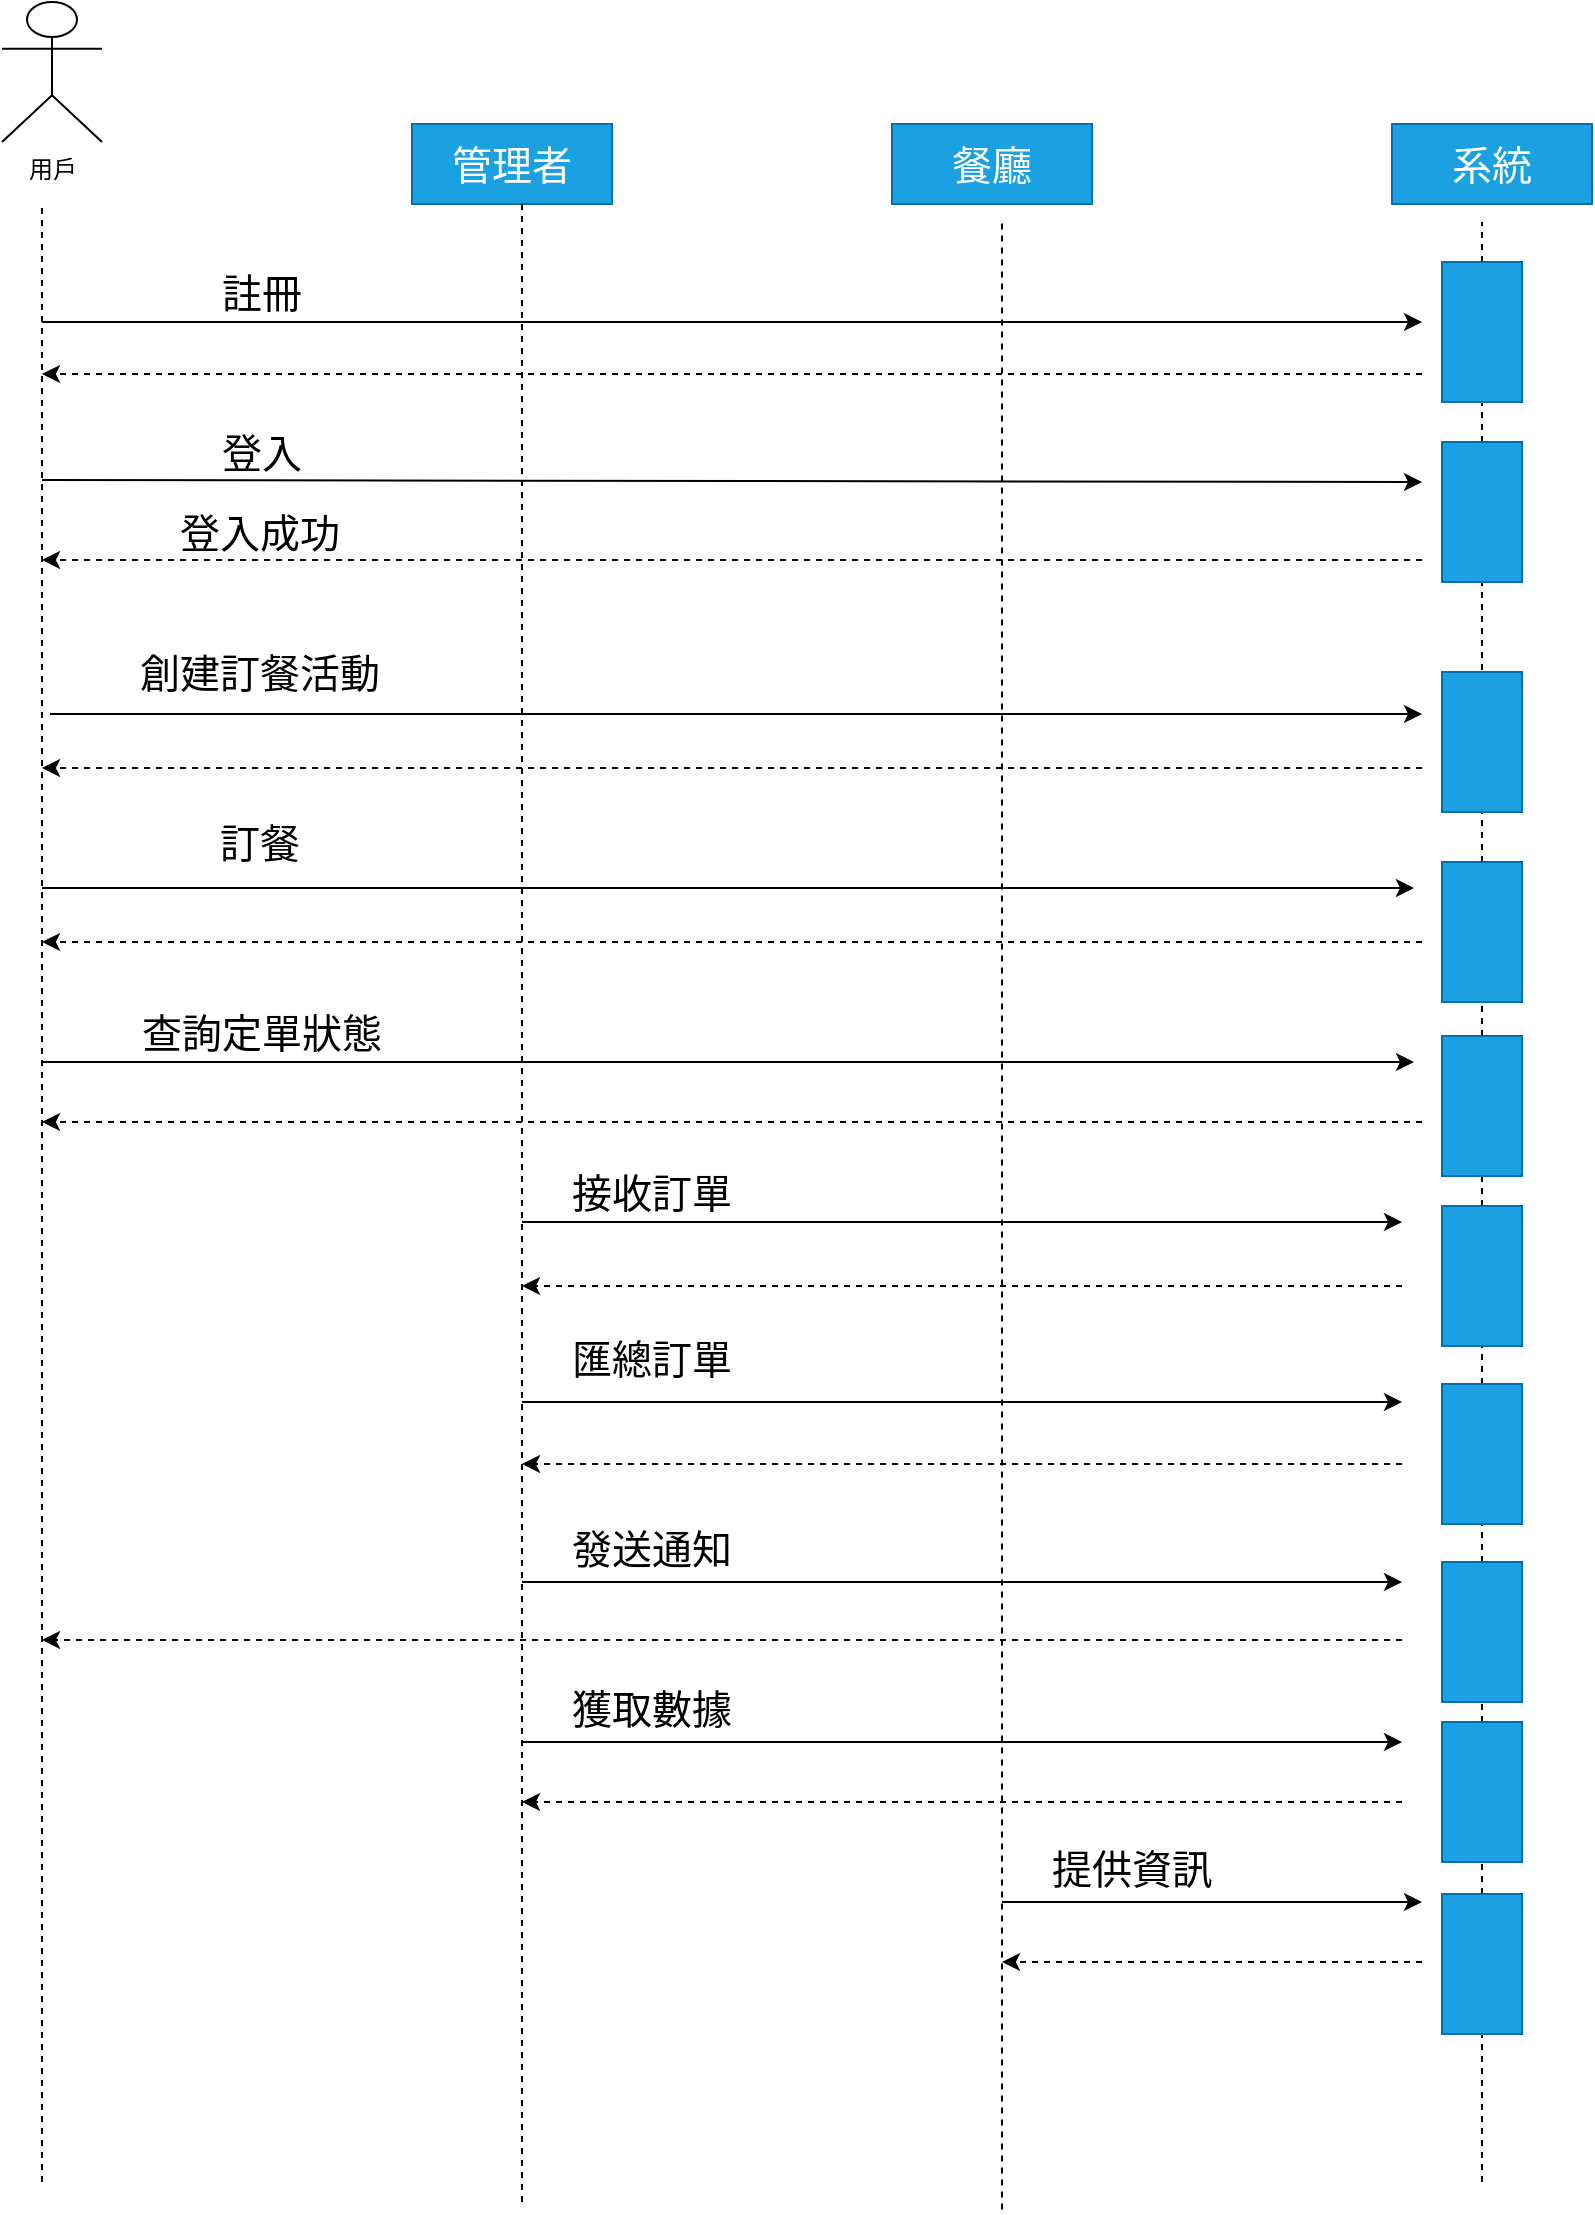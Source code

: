 <mxfile>
    <diagram id="1StRCvKrirlDFzW83iXV" name="系統循序圖＿中文">
        <mxGraphModel dx="1343" dy="3499" grid="1" gridSize="10" guides="1" tooltips="1" connect="1" arrows="1" fold="1" page="1" pageScale="1" pageWidth="1654" pageHeight="2336" math="0" shadow="0">
            <root>
                <mxCell id="0"/>
                <mxCell id="1" parent="0"/>
                <mxCell id="3" value="用戶" style="shape=umlActor;verticalLabelPosition=bottom;verticalAlign=top;html=1;outlineConnect=0;" vertex="1" parent="1">
                    <mxGeometry x="580" y="-1720" width="50" height="70" as="geometry"/>
                </mxCell>
                <mxCell id="8" value="&lt;font style=&quot;font-size: 20px;&quot;&gt;管理者&lt;/font&gt;" style="rounded=0;whiteSpace=wrap;html=1;fillColor=#1ba1e2;fontColor=#ffffff;strokeColor=#006EAF;" vertex="1" parent="1">
                    <mxGeometry x="785" y="-1659" width="100" height="40" as="geometry"/>
                </mxCell>
                <mxCell id="9" value="&lt;span style=&quot;font-size: 20px;&quot;&gt;餐廳&lt;/span&gt;" style="rounded=0;whiteSpace=wrap;html=1;fillColor=#1ba1e2;fontColor=#ffffff;strokeColor=#006EAF;" vertex="1" parent="1">
                    <mxGeometry x="1025" y="-1659" width="100" height="40" as="geometry"/>
                </mxCell>
                <mxCell id="10" value="&lt;font style=&quot;font-size: 20px;&quot;&gt;系統&lt;/font&gt;" style="rounded=0;whiteSpace=wrap;html=1;fillColor=#1ba1e2;fontColor=#ffffff;strokeColor=#006EAF;" vertex="1" parent="1">
                    <mxGeometry x="1275" y="-1659" width="100" height="40" as="geometry"/>
                </mxCell>
                <mxCell id="12" value="" style="endArrow=none;dashed=1;html=1;fontSize=20;" edge="1" parent="1">
                    <mxGeometry width="50" height="50" relative="1" as="geometry">
                        <mxPoint x="600" y="-630" as="sourcePoint"/>
                        <mxPoint x="600" y="-1620" as="targetPoint"/>
                    </mxGeometry>
                </mxCell>
                <mxCell id="13" value="" style="endArrow=none;dashed=1;html=1;fontSize=20;" edge="1" parent="1">
                    <mxGeometry width="50" height="50" relative="1" as="geometry">
                        <mxPoint x="840" y="-620" as="sourcePoint"/>
                        <mxPoint x="840" y="-1620" as="targetPoint"/>
                    </mxGeometry>
                </mxCell>
                <mxCell id="14" value="" style="endArrow=none;dashed=1;html=1;fontSize=20;" edge="1" parent="1">
                    <mxGeometry width="50" height="50" relative="1" as="geometry">
                        <mxPoint x="1080" y="-616.296" as="sourcePoint"/>
                        <mxPoint x="1080.0" y="-1610" as="targetPoint"/>
                    </mxGeometry>
                </mxCell>
                <mxCell id="15" value="" style="endArrow=none;dashed=1;html=1;fontSize=20;startArrow=none;" edge="1" parent="1" source="62">
                    <mxGeometry width="50" height="50" relative="1" as="geometry">
                        <mxPoint x="1320" y="-710" as="sourcePoint"/>
                        <mxPoint x="1320" y="-1610" as="targetPoint"/>
                    </mxGeometry>
                </mxCell>
                <mxCell id="16" value="" style="endArrow=classic;html=1;fontSize=20;" edge="1" parent="1">
                    <mxGeometry width="50" height="50" relative="1" as="geometry">
                        <mxPoint x="600" y="-1560" as="sourcePoint"/>
                        <mxPoint x="1290" y="-1560" as="targetPoint"/>
                    </mxGeometry>
                </mxCell>
                <mxCell id="17" value="註冊" style="text;html=1;strokeColor=none;fillColor=none;align=center;verticalAlign=middle;whiteSpace=wrap;rounded=0;fontSize=20;" vertex="1" parent="1">
                    <mxGeometry x="680" y="-1590" width="60" height="30" as="geometry"/>
                </mxCell>
                <mxCell id="19" value="" style="endArrow=classic;html=1;fontSize=20;dashed=1;" edge="1" parent="1">
                    <mxGeometry width="50" height="50" relative="1" as="geometry">
                        <mxPoint x="1290" y="-1534" as="sourcePoint"/>
                        <mxPoint x="600" y="-1534" as="targetPoint"/>
                    </mxGeometry>
                </mxCell>
                <mxCell id="20" value="" style="endArrow=classic;html=1;fontSize=20;" edge="1" parent="1">
                    <mxGeometry width="50" height="50" relative="1" as="geometry">
                        <mxPoint x="600" y="-1481" as="sourcePoint"/>
                        <mxPoint x="1290" y="-1480" as="targetPoint"/>
                    </mxGeometry>
                </mxCell>
                <mxCell id="21" value="登入" style="text;html=1;strokeColor=none;fillColor=none;align=center;verticalAlign=middle;whiteSpace=wrap;rounded=0;fontSize=20;" vertex="1" parent="1">
                    <mxGeometry x="680" y="-1510" width="60" height="30" as="geometry"/>
                </mxCell>
                <mxCell id="22" value="" style="endArrow=classic;html=1;fontSize=20;dashed=1;" edge="1" parent="1">
                    <mxGeometry width="50" height="50" relative="1" as="geometry">
                        <mxPoint x="1290" y="-1441" as="sourcePoint"/>
                        <mxPoint x="600" y="-1441" as="targetPoint"/>
                    </mxGeometry>
                </mxCell>
                <mxCell id="23" value="登入成功" style="text;html=1;strokeColor=none;fillColor=none;align=center;verticalAlign=middle;whiteSpace=wrap;rounded=0;fontSize=20;" vertex="1" parent="1">
                    <mxGeometry x="659" y="-1470" width="100" height="30" as="geometry"/>
                </mxCell>
                <mxCell id="25" value="" style="endArrow=classic;html=1;fontSize=20;" edge="1" parent="1">
                    <mxGeometry width="50" height="50" relative="1" as="geometry">
                        <mxPoint x="604" y="-1364" as="sourcePoint"/>
                        <mxPoint x="1290" y="-1364" as="targetPoint"/>
                    </mxGeometry>
                </mxCell>
                <mxCell id="26" value="創建訂餐活動" style="text;html=1;strokeColor=none;fillColor=none;align=center;verticalAlign=middle;whiteSpace=wrap;rounded=0;fontSize=20;" vertex="1" parent="1">
                    <mxGeometry x="644" y="-1400" width="130" height="30" as="geometry"/>
                </mxCell>
                <mxCell id="28" value="" style="endArrow=classic;html=1;fontSize=20;dashed=1;" edge="1" parent="1">
                    <mxGeometry width="50" height="50" relative="1" as="geometry">
                        <mxPoint x="1290" y="-1337" as="sourcePoint"/>
                        <mxPoint x="600" y="-1337" as="targetPoint"/>
                    </mxGeometry>
                </mxCell>
                <mxCell id="39" value="" style="endArrow=classic;html=1;fontSize=20;" edge="1" parent="1">
                    <mxGeometry width="50" height="50" relative="1" as="geometry">
                        <mxPoint x="600" y="-1277" as="sourcePoint"/>
                        <mxPoint x="1286" y="-1277" as="targetPoint"/>
                    </mxGeometry>
                </mxCell>
                <mxCell id="40" value="訂餐" style="text;html=1;strokeColor=none;fillColor=none;align=center;verticalAlign=middle;whiteSpace=wrap;rounded=0;fontSize=20;" vertex="1" parent="1">
                    <mxGeometry x="644" y="-1315" width="130" height="30" as="geometry"/>
                </mxCell>
                <mxCell id="42" value="" style="endArrow=classic;html=1;fontSize=20;dashed=1;" edge="1" parent="1">
                    <mxGeometry width="50" height="50" relative="1" as="geometry">
                        <mxPoint x="1290" y="-1250" as="sourcePoint"/>
                        <mxPoint x="600" y="-1250" as="targetPoint"/>
                    </mxGeometry>
                </mxCell>
                <mxCell id="43" value="" style="endArrow=classic;html=1;fontSize=20;" edge="1" parent="1">
                    <mxGeometry width="50" height="50" relative="1" as="geometry">
                        <mxPoint x="600" y="-1190" as="sourcePoint"/>
                        <mxPoint x="1286" y="-1190" as="targetPoint"/>
                    </mxGeometry>
                </mxCell>
                <mxCell id="44" value="" style="endArrow=classic;html=1;fontSize=20;dashed=1;" edge="1" parent="1">
                    <mxGeometry width="50" height="50" relative="1" as="geometry">
                        <mxPoint x="1290" y="-1160" as="sourcePoint"/>
                        <mxPoint x="600" y="-1160" as="targetPoint"/>
                    </mxGeometry>
                </mxCell>
                <mxCell id="45" value="查詢定單狀態" style="text;html=1;strokeColor=none;fillColor=none;align=center;verticalAlign=middle;whiteSpace=wrap;rounded=0;fontSize=20;" vertex="1" parent="1">
                    <mxGeometry x="645" y="-1220" width="130" height="30" as="geometry"/>
                </mxCell>
                <mxCell id="46" value="" style="endArrow=classic;html=1;fontSize=20;" edge="1" parent="1">
                    <mxGeometry width="50" height="50" relative="1" as="geometry">
                        <mxPoint x="840" y="-1110" as="sourcePoint"/>
                        <mxPoint x="1280" y="-1110" as="targetPoint"/>
                    </mxGeometry>
                </mxCell>
                <mxCell id="47" value="" style="endArrow=classic;html=1;fontSize=20;dashed=1;" edge="1" parent="1">
                    <mxGeometry width="50" height="50" relative="1" as="geometry">
                        <mxPoint x="1280" y="-1078" as="sourcePoint"/>
                        <mxPoint x="840" y="-1078" as="targetPoint"/>
                    </mxGeometry>
                </mxCell>
                <mxCell id="48" value="接收訂單" style="text;html=1;strokeColor=none;fillColor=none;align=center;verticalAlign=middle;whiteSpace=wrap;rounded=0;fontSize=20;" vertex="1" parent="1">
                    <mxGeometry x="840" y="-1140" width="130" height="30" as="geometry"/>
                </mxCell>
                <mxCell id="49" value="" style="endArrow=classic;html=1;fontSize=20;" edge="1" parent="1">
                    <mxGeometry width="50" height="50" relative="1" as="geometry">
                        <mxPoint x="840" y="-1020" as="sourcePoint"/>
                        <mxPoint x="1280" y="-1020" as="targetPoint"/>
                    </mxGeometry>
                </mxCell>
                <mxCell id="50" value="" style="endArrow=classic;html=1;fontSize=20;dashed=1;" edge="1" parent="1">
                    <mxGeometry width="50" height="50" relative="1" as="geometry">
                        <mxPoint x="1280" y="-989" as="sourcePoint"/>
                        <mxPoint x="840" y="-989" as="targetPoint"/>
                    </mxGeometry>
                </mxCell>
                <mxCell id="51" value="匯總訂單" style="text;html=1;strokeColor=none;fillColor=none;align=center;verticalAlign=middle;whiteSpace=wrap;rounded=0;fontSize=20;" vertex="1" parent="1">
                    <mxGeometry x="840" y="-1055" width="130" height="26" as="geometry"/>
                </mxCell>
                <mxCell id="52" value="" style="endArrow=classic;html=1;fontSize=20;" edge="1" parent="1">
                    <mxGeometry width="50" height="50" relative="1" as="geometry">
                        <mxPoint x="840" y="-930" as="sourcePoint"/>
                        <mxPoint x="1280" y="-930" as="targetPoint"/>
                    </mxGeometry>
                </mxCell>
                <mxCell id="53" value="" style="endArrow=classic;html=1;fontSize=20;dashed=1;" edge="1" parent="1">
                    <mxGeometry width="50" height="50" relative="1" as="geometry">
                        <mxPoint x="1280" y="-901" as="sourcePoint"/>
                        <mxPoint x="600" y="-901" as="targetPoint"/>
                    </mxGeometry>
                </mxCell>
                <mxCell id="55" value="發送通知" style="text;html=1;strokeColor=none;fillColor=none;align=center;verticalAlign=middle;whiteSpace=wrap;rounded=0;fontSize=20;" vertex="1" parent="1">
                    <mxGeometry x="840" y="-960" width="130" height="26" as="geometry"/>
                </mxCell>
                <mxCell id="56" value="" style="endArrow=classic;html=1;fontSize=20;" edge="1" parent="1">
                    <mxGeometry width="50" height="50" relative="1" as="geometry">
                        <mxPoint x="840" y="-850.0" as="sourcePoint"/>
                        <mxPoint x="1280" y="-850.0" as="targetPoint"/>
                    </mxGeometry>
                </mxCell>
                <mxCell id="57" value="獲取數據" style="text;html=1;strokeColor=none;fillColor=none;align=center;verticalAlign=middle;whiteSpace=wrap;rounded=0;fontSize=20;" vertex="1" parent="1">
                    <mxGeometry x="840" y="-880" width="130" height="26" as="geometry"/>
                </mxCell>
                <mxCell id="58" value="" style="endArrow=classic;html=1;fontSize=20;dashed=1;" edge="1" parent="1">
                    <mxGeometry width="50" height="50" relative="1" as="geometry">
                        <mxPoint x="1280" y="-820" as="sourcePoint"/>
                        <mxPoint x="840" y="-820" as="targetPoint"/>
                    </mxGeometry>
                </mxCell>
                <mxCell id="59" value="" style="endArrow=classic;html=1;fontSize=20;" edge="1" parent="1">
                    <mxGeometry width="50" height="50" relative="1" as="geometry">
                        <mxPoint x="1080" y="-770" as="sourcePoint"/>
                        <mxPoint x="1290" y="-770" as="targetPoint"/>
                    </mxGeometry>
                </mxCell>
                <mxCell id="60" value="提供資訊" style="text;html=1;strokeColor=none;fillColor=none;align=center;verticalAlign=middle;whiteSpace=wrap;rounded=0;fontSize=20;" vertex="1" parent="1">
                    <mxGeometry x="1080" y="-800" width="130" height="26" as="geometry"/>
                </mxCell>
                <mxCell id="61" value="" style="endArrow=classic;html=1;fontSize=20;dashed=1;" edge="1" parent="1">
                    <mxGeometry width="50" height="50" relative="1" as="geometry">
                        <mxPoint x="1290" y="-740" as="sourcePoint"/>
                        <mxPoint x="1080" y="-740" as="targetPoint"/>
                    </mxGeometry>
                </mxCell>
                <mxCell id="63" value="" style="endArrow=none;dashed=1;html=1;fontSize=20;startArrow=none;" edge="1" parent="1" source="64" target="62">
                    <mxGeometry width="50" height="50" relative="1" as="geometry">
                        <mxPoint x="1320" y="-710" as="sourcePoint"/>
                        <mxPoint x="1320" y="-1610" as="targetPoint"/>
                    </mxGeometry>
                </mxCell>
                <mxCell id="62" value="" style="rounded=0;whiteSpace=wrap;html=1;fontSize=20;fillColor=#1ba1e2;fontColor=#ffffff;strokeColor=#006EAF;" vertex="1" parent="1">
                    <mxGeometry x="1300" y="-1590" width="40" height="70" as="geometry"/>
                </mxCell>
                <mxCell id="65" value="" style="endArrow=none;dashed=1;html=1;fontSize=20;startArrow=none;" edge="1" parent="1" source="68" target="64">
                    <mxGeometry width="50" height="50" relative="1" as="geometry">
                        <mxPoint x="1320" y="-710" as="sourcePoint"/>
                        <mxPoint x="1320" y="-1520" as="targetPoint"/>
                    </mxGeometry>
                </mxCell>
                <mxCell id="64" value="" style="rounded=0;whiteSpace=wrap;html=1;fontSize=20;fillColor=#1ba1e2;fontColor=#ffffff;strokeColor=#006EAF;" vertex="1" parent="1">
                    <mxGeometry x="1300" y="-1500" width="40" height="70" as="geometry"/>
                </mxCell>
                <mxCell id="66" value="" style="rounded=0;whiteSpace=wrap;html=1;fontSize=20;fillColor=#1ba1e2;fontColor=#ffffff;strokeColor=#006EAF;" vertex="1" parent="1">
                    <mxGeometry x="1300" y="-1385" width="40" height="70" as="geometry"/>
                </mxCell>
                <mxCell id="69" value="" style="endArrow=none;dashed=1;html=1;fontSize=20;startArrow=none;" edge="1" parent="1" source="70" target="68">
                    <mxGeometry width="50" height="50" relative="1" as="geometry">
                        <mxPoint x="1320" y="-710" as="sourcePoint"/>
                        <mxPoint x="1320" y="-1430" as="targetPoint"/>
                    </mxGeometry>
                </mxCell>
                <mxCell id="68" value="" style="rounded=0;whiteSpace=wrap;html=1;fontSize=20;fillColor=#1ba1e2;fontColor=#ffffff;strokeColor=#006EAF;" vertex="1" parent="1">
                    <mxGeometry x="1300" y="-1290" width="40" height="70" as="geometry"/>
                </mxCell>
                <mxCell id="71" value="" style="endArrow=none;dashed=1;html=1;fontSize=20;startArrow=none;" edge="1" parent="1" source="72" target="70">
                    <mxGeometry width="50" height="50" relative="1" as="geometry">
                        <mxPoint x="1320" y="-710" as="sourcePoint"/>
                        <mxPoint x="1320" y="-1220" as="targetPoint"/>
                    </mxGeometry>
                </mxCell>
                <mxCell id="70" value="" style="rounded=0;whiteSpace=wrap;html=1;fontSize=20;fillColor=#1ba1e2;fontColor=#ffffff;strokeColor=#006EAF;" vertex="1" parent="1">
                    <mxGeometry x="1300" y="-1203" width="40" height="70" as="geometry"/>
                </mxCell>
                <mxCell id="73" value="" style="endArrow=none;dashed=1;html=1;fontSize=20;startArrow=none;" edge="1" parent="1" source="74" target="72">
                    <mxGeometry width="50" height="50" relative="1" as="geometry">
                        <mxPoint x="1320" y="-710" as="sourcePoint"/>
                        <mxPoint x="1320" y="-1133" as="targetPoint"/>
                    </mxGeometry>
                </mxCell>
                <mxCell id="72" value="" style="rounded=0;whiteSpace=wrap;html=1;fontSize=20;fillColor=#1ba1e2;fontColor=#ffffff;strokeColor=#006EAF;" vertex="1" parent="1">
                    <mxGeometry x="1300" y="-1118" width="40" height="70" as="geometry"/>
                </mxCell>
                <mxCell id="75" value="" style="endArrow=none;dashed=1;html=1;fontSize=20;startArrow=none;" edge="1" parent="1" source="76" target="74">
                    <mxGeometry width="50" height="50" relative="1" as="geometry">
                        <mxPoint x="1320" y="-710" as="sourcePoint"/>
                        <mxPoint x="1320" y="-1048" as="targetPoint"/>
                    </mxGeometry>
                </mxCell>
                <mxCell id="74" value="" style="rounded=0;whiteSpace=wrap;html=1;fontSize=20;fillColor=#1ba1e2;fontColor=#ffffff;strokeColor=#006EAF;" vertex="1" parent="1">
                    <mxGeometry x="1300" y="-1029" width="40" height="70" as="geometry"/>
                </mxCell>
                <mxCell id="77" value="" style="endArrow=none;dashed=1;html=1;fontSize=20;startArrow=none;" edge="1" parent="1" source="78" target="76">
                    <mxGeometry width="50" height="50" relative="1" as="geometry">
                        <mxPoint x="1320" y="-710" as="sourcePoint"/>
                        <mxPoint x="1320" y="-959" as="targetPoint"/>
                    </mxGeometry>
                </mxCell>
                <mxCell id="76" value="" style="rounded=0;whiteSpace=wrap;html=1;fontSize=20;fillColor=#1ba1e2;fontColor=#ffffff;strokeColor=#006EAF;" vertex="1" parent="1">
                    <mxGeometry x="1300" y="-940" width="40" height="70" as="geometry"/>
                </mxCell>
                <mxCell id="79" value="" style="endArrow=none;dashed=1;html=1;fontSize=20;startArrow=none;" edge="1" parent="1" source="80" target="78">
                    <mxGeometry width="50" height="50" relative="1" as="geometry">
                        <mxPoint x="1320" y="-630" as="sourcePoint"/>
                        <mxPoint x="1320" y="-870" as="targetPoint"/>
                    </mxGeometry>
                </mxCell>
                <mxCell id="78" value="" style="rounded=0;whiteSpace=wrap;html=1;fontSize=20;fillColor=#1ba1e2;fontColor=#ffffff;strokeColor=#006EAF;" vertex="1" parent="1">
                    <mxGeometry x="1300" y="-860" width="40" height="70" as="geometry"/>
                </mxCell>
                <mxCell id="82" value="" style="endArrow=none;dashed=1;html=1;fontSize=20;" edge="1" parent="1" target="80">
                    <mxGeometry width="50" height="50" relative="1" as="geometry">
                        <mxPoint x="1320" y="-630" as="sourcePoint"/>
                        <mxPoint x="1320" y="-790" as="targetPoint"/>
                    </mxGeometry>
                </mxCell>
                <mxCell id="80" value="" style="rounded=0;whiteSpace=wrap;html=1;fontSize=20;fillColor=#1ba1e2;fontColor=#ffffff;strokeColor=#006EAF;" vertex="1" parent="1">
                    <mxGeometry x="1300" y="-774" width="40" height="70" as="geometry"/>
                </mxCell>
            </root>
        </mxGraphModel>
    </diagram>
    <diagram name="系統循序圖＿英文" id="DMkCjMeB-MNSb0Wzo5yG">
        <mxGraphModel dx="806" dy="3034" grid="1" gridSize="10" guides="1" tooltips="1" connect="1" arrows="1" fold="1" page="1" pageScale="1" pageWidth="1654" pageHeight="2336" math="0" shadow="0">
            <root>
                <mxCell id="xo5GPQUhfcNft8Fpsyv_-0"/>
                <mxCell id="xo5GPQUhfcNft8Fpsyv_-1" parent="xo5GPQUhfcNft8Fpsyv_-0"/>
                <mxCell id="xo5GPQUhfcNft8Fpsyv_-2" value="&lt;span style=&quot;caret-color: rgb(0, 0, 0); font-family: -webkit-standard; text-align: start;&quot;&gt;&lt;font color=&quot;#ffffff&quot; style=&quot;font-size: 20px;&quot;&gt;user&lt;/font&gt;&lt;/span&gt;" style="shape=umlActor;verticalLabelPosition=bottom;verticalAlign=top;html=1;outlineConnect=0;" vertex="1" parent="xo5GPQUhfcNft8Fpsyv_-1">
                    <mxGeometry x="580" y="-1720" width="50" height="70" as="geometry"/>
                </mxCell>
                <mxCell id="xo5GPQUhfcNft8Fpsyv_-3" value="&lt;span style=&quot;caret-color: rgb(0, 0, 0); font-family: -webkit-standard; font-size: medium; text-align: start;&quot;&gt;administrator&lt;/span&gt;" style="rounded=0;whiteSpace=wrap;html=1;fillColor=#1ba1e2;fontColor=#ffffff;strokeColor=#006EAF;" vertex="1" parent="xo5GPQUhfcNft8Fpsyv_-1">
                    <mxGeometry x="785" y="-1659" width="100" height="40" as="geometry"/>
                </mxCell>
                <mxCell id="xo5GPQUhfcNft8Fpsyv_-4" value="&lt;span style=&quot;caret-color: rgb(0, 0, 0); font-family: -webkit-standard; font-size: medium; text-align: start;&quot;&gt;restaurant&lt;/span&gt;" style="rounded=0;whiteSpace=wrap;html=1;fillColor=#1ba1e2;fontColor=#ffffff;strokeColor=#006EAF;" vertex="1" parent="xo5GPQUhfcNft8Fpsyv_-1">
                    <mxGeometry x="1025" y="-1659" width="100" height="40" as="geometry"/>
                </mxCell>
                <mxCell id="xo5GPQUhfcNft8Fpsyv_-5" value="&lt;span style=&quot;caret-color: rgb(0, 0, 0); font-family: -webkit-standard; font-size: medium; text-align: start;&quot;&gt;system&lt;/span&gt;" style="rounded=0;whiteSpace=wrap;html=1;fillColor=#1ba1e2;fontColor=#ffffff;strokeColor=#006EAF;" vertex="1" parent="xo5GPQUhfcNft8Fpsyv_-1">
                    <mxGeometry x="1275" y="-1659" width="100" height="40" as="geometry"/>
                </mxCell>
                <mxCell id="xo5GPQUhfcNft8Fpsyv_-6" value="" style="endArrow=none;dashed=1;html=1;fontSize=20;" edge="1" parent="xo5GPQUhfcNft8Fpsyv_-1">
                    <mxGeometry width="50" height="50" relative="1" as="geometry">
                        <mxPoint x="600" y="-630" as="sourcePoint"/>
                        <mxPoint x="600" y="-1620" as="targetPoint"/>
                    </mxGeometry>
                </mxCell>
                <mxCell id="xo5GPQUhfcNft8Fpsyv_-7" value="" style="endArrow=none;dashed=1;html=1;fontSize=20;" edge="1" parent="xo5GPQUhfcNft8Fpsyv_-1">
                    <mxGeometry width="50" height="50" relative="1" as="geometry">
                        <mxPoint x="840" y="-620" as="sourcePoint"/>
                        <mxPoint x="840" y="-1620" as="targetPoint"/>
                    </mxGeometry>
                </mxCell>
                <mxCell id="xo5GPQUhfcNft8Fpsyv_-8" value="" style="endArrow=none;dashed=1;html=1;fontSize=20;" edge="1" parent="xo5GPQUhfcNft8Fpsyv_-1">
                    <mxGeometry width="50" height="50" relative="1" as="geometry">
                        <mxPoint x="1080" y="-616.296" as="sourcePoint"/>
                        <mxPoint x="1080.0" y="-1610" as="targetPoint"/>
                    </mxGeometry>
                </mxCell>
                <mxCell id="xo5GPQUhfcNft8Fpsyv_-9" value="" style="endArrow=none;dashed=1;html=1;fontSize=20;startArrow=none;" edge="1" parent="xo5GPQUhfcNft8Fpsyv_-1" source="xo5GPQUhfcNft8Fpsyv_-42">
                    <mxGeometry width="50" height="50" relative="1" as="geometry">
                        <mxPoint x="1320" y="-710" as="sourcePoint"/>
                        <mxPoint x="1320" y="-1610" as="targetPoint"/>
                    </mxGeometry>
                </mxCell>
                <mxCell id="xo5GPQUhfcNft8Fpsyv_-10" value="" style="endArrow=classic;html=1;fontSize=20;" edge="1" parent="xo5GPQUhfcNft8Fpsyv_-1">
                    <mxGeometry width="50" height="50" relative="1" as="geometry">
                        <mxPoint x="600" y="-1560" as="sourcePoint"/>
                        <mxPoint x="1290" y="-1560" as="targetPoint"/>
                    </mxGeometry>
                </mxCell>
                <mxCell id="xo5GPQUhfcNft8Fpsyv_-11" value="&lt;span style=&quot;caret-color: rgb(0, 0, 0); font-family: -webkit-standard; text-align: start;&quot;&gt;&lt;font style=&quot;font-size: 20px;&quot; color=&quot;#ffffff&quot;&gt;register&lt;/font&gt;&lt;/span&gt;" style="text;html=1;strokeColor=none;fillColor=none;align=center;verticalAlign=middle;whiteSpace=wrap;rounded=0;fontSize=20;" vertex="1" parent="xo5GPQUhfcNft8Fpsyv_-1">
                    <mxGeometry x="680" y="-1590" width="60" height="30" as="geometry"/>
                </mxCell>
                <mxCell id="xo5GPQUhfcNft8Fpsyv_-12" value="" style="endArrow=classic;html=1;fontSize=20;dashed=1;" edge="1" parent="xo5GPQUhfcNft8Fpsyv_-1">
                    <mxGeometry width="50" height="50" relative="1" as="geometry">
                        <mxPoint x="1290" y="-1534" as="sourcePoint"/>
                        <mxPoint x="600" y="-1534" as="targetPoint"/>
                    </mxGeometry>
                </mxCell>
                <mxCell id="xo5GPQUhfcNft8Fpsyv_-13" value="" style="endArrow=classic;html=1;fontSize=20;" edge="1" parent="xo5GPQUhfcNft8Fpsyv_-1">
                    <mxGeometry width="50" height="50" relative="1" as="geometry">
                        <mxPoint x="600" y="-1481" as="sourcePoint"/>
                        <mxPoint x="1290" y="-1480" as="targetPoint"/>
                    </mxGeometry>
                </mxCell>
                <mxCell id="xo5GPQUhfcNft8Fpsyv_-14" value="&lt;span style=&quot;caret-color: rgb(0, 0, 0); font-family: -webkit-standard; text-align: start;&quot;&gt;&lt;font color=&quot;#ffffff&quot; style=&quot;font-size: 20px;&quot;&gt;login&lt;/font&gt;&lt;/span&gt;" style="text;html=1;strokeColor=none;fillColor=none;align=center;verticalAlign=middle;whiteSpace=wrap;rounded=0;fontSize=20;" vertex="1" parent="xo5GPQUhfcNft8Fpsyv_-1">
                    <mxGeometry x="680" y="-1510" width="60" height="30" as="geometry"/>
                </mxCell>
                <mxCell id="xo5GPQUhfcNft8Fpsyv_-15" value="" style="endArrow=classic;html=1;fontSize=20;dashed=1;" edge="1" parent="xo5GPQUhfcNft8Fpsyv_-1">
                    <mxGeometry width="50" height="50" relative="1" as="geometry">
                        <mxPoint x="1290" y="-1441" as="sourcePoint"/>
                        <mxPoint x="600" y="-1441" as="targetPoint"/>
                    </mxGeometry>
                </mxCell>
                <mxCell id="xo5GPQUhfcNft8Fpsyv_-16" value="&lt;span style=&quot;caret-color: rgb(0, 0, 0); font-family: -webkit-standard; text-align: start;&quot;&gt;&lt;font color=&quot;#ffffff&quot; style=&quot;font-size: 20px;&quot;&gt;login successfu&lt;/font&gt;&lt;/span&gt;" style="text;html=1;strokeColor=none;fillColor=none;align=center;verticalAlign=middle;whiteSpace=wrap;rounded=0;fontSize=20;" vertex="1" parent="xo5GPQUhfcNft8Fpsyv_-1">
                    <mxGeometry x="614.5" y="-1474" width="191" height="30" as="geometry"/>
                </mxCell>
                <mxCell id="xo5GPQUhfcNft8Fpsyv_-17" value="" style="endArrow=classic;html=1;fontSize=20;" edge="1" parent="xo5GPQUhfcNft8Fpsyv_-1">
                    <mxGeometry width="50" height="50" relative="1" as="geometry">
                        <mxPoint x="604" y="-1364" as="sourcePoint"/>
                        <mxPoint x="1290" y="-1364" as="targetPoint"/>
                    </mxGeometry>
                </mxCell>
                <mxCell id="xo5GPQUhfcNft8Fpsyv_-18" value="&lt;span style=&quot;caret-color: rgb(0, 0, 0); font-family: -webkit-standard; text-align: start;&quot;&gt;&lt;font color=&quot;#ffffff&quot; style=&quot;font-size: 18px;&quot;&gt;create meal ordering event&lt;/font&gt;&lt;/span&gt;" style="text;html=1;strokeColor=none;fillColor=none;align=center;verticalAlign=middle;whiteSpace=wrap;rounded=0;fontSize=20;" vertex="1" parent="xo5GPQUhfcNft8Fpsyv_-1">
                    <mxGeometry x="580" y="-1400" width="286" height="30" as="geometry"/>
                </mxCell>
                <mxCell id="xo5GPQUhfcNft8Fpsyv_-19" value="" style="endArrow=classic;html=1;fontSize=20;dashed=1;" edge="1" parent="xo5GPQUhfcNft8Fpsyv_-1">
                    <mxGeometry width="50" height="50" relative="1" as="geometry">
                        <mxPoint x="1290" y="-1337" as="sourcePoint"/>
                        <mxPoint x="600" y="-1337" as="targetPoint"/>
                    </mxGeometry>
                </mxCell>
                <mxCell id="xo5GPQUhfcNft8Fpsyv_-20" value="" style="endArrow=classic;html=1;fontSize=20;" edge="1" parent="xo5GPQUhfcNft8Fpsyv_-1">
                    <mxGeometry width="50" height="50" relative="1" as="geometry">
                        <mxPoint x="600" y="-1277" as="sourcePoint"/>
                        <mxPoint x="1286" y="-1277" as="targetPoint"/>
                    </mxGeometry>
                </mxCell>
                <mxCell id="xo5GPQUhfcNft8Fpsyv_-21" value="&lt;span style=&quot;caret-color: rgb(0, 0, 0); font-family: -webkit-standard; text-align: start;&quot;&gt;&lt;font color=&quot;#ffffff&quot; style=&quot;font-size: 20px;&quot;&gt;order meal&lt;/font&gt;&lt;/span&gt;" style="text;html=1;strokeColor=none;fillColor=none;align=center;verticalAlign=middle;whiteSpace=wrap;rounded=0;fontSize=20;" vertex="1" parent="xo5GPQUhfcNft8Fpsyv_-1">
                    <mxGeometry x="644" y="-1312" width="130" height="30" as="geometry"/>
                </mxCell>
                <mxCell id="xo5GPQUhfcNft8Fpsyv_-22" value="" style="endArrow=classic;html=1;fontSize=20;dashed=1;" edge="1" parent="xo5GPQUhfcNft8Fpsyv_-1">
                    <mxGeometry width="50" height="50" relative="1" as="geometry">
                        <mxPoint x="1290" y="-1250" as="sourcePoint"/>
                        <mxPoint x="600" y="-1250" as="targetPoint"/>
                    </mxGeometry>
                </mxCell>
                <mxCell id="xo5GPQUhfcNft8Fpsyv_-23" value="" style="endArrow=classic;html=1;fontSize=20;" edge="1" parent="xo5GPQUhfcNft8Fpsyv_-1">
                    <mxGeometry width="50" height="50" relative="1" as="geometry">
                        <mxPoint x="600" y="-1190" as="sourcePoint"/>
                        <mxPoint x="1286" y="-1190" as="targetPoint"/>
                    </mxGeometry>
                </mxCell>
                <mxCell id="xo5GPQUhfcNft8Fpsyv_-24" value="" style="endArrow=classic;html=1;fontSize=20;dashed=1;" edge="1" parent="xo5GPQUhfcNft8Fpsyv_-1">
                    <mxGeometry width="50" height="50" relative="1" as="geometry">
                        <mxPoint x="1290" y="-1160" as="sourcePoint"/>
                        <mxPoint x="600" y="-1160" as="targetPoint"/>
                    </mxGeometry>
                </mxCell>
                <mxCell id="xo5GPQUhfcNft8Fpsyv_-25" value="&lt;span style=&quot;caret-color: rgb(0, 0, 0); font-family: -webkit-standard; text-align: start;&quot;&gt;&lt;font color=&quot;#ffffff&quot; style=&quot;font-size: 19px;&quot;&gt;check order status&lt;/font&gt;&lt;/span&gt;" style="text;html=1;strokeColor=none;fillColor=none;align=center;verticalAlign=middle;whiteSpace=wrap;rounded=0;fontSize=20;" vertex="1" parent="xo5GPQUhfcNft8Fpsyv_-1">
                    <mxGeometry x="614.5" y="-1222" width="195" height="30" as="geometry"/>
                </mxCell>
                <mxCell id="xo5GPQUhfcNft8Fpsyv_-26" value="" style="endArrow=classic;html=1;fontSize=20;" edge="1" parent="xo5GPQUhfcNft8Fpsyv_-1">
                    <mxGeometry width="50" height="50" relative="1" as="geometry">
                        <mxPoint x="840" y="-1110" as="sourcePoint"/>
                        <mxPoint x="1280" y="-1110" as="targetPoint"/>
                    </mxGeometry>
                </mxCell>
                <mxCell id="xo5GPQUhfcNft8Fpsyv_-27" value="" style="endArrow=classic;html=1;fontSize=20;dashed=1;" edge="1" parent="xo5GPQUhfcNft8Fpsyv_-1">
                    <mxGeometry width="50" height="50" relative="1" as="geometry">
                        <mxPoint x="1280" y="-1078" as="sourcePoint"/>
                        <mxPoint x="840" y="-1078" as="targetPoint"/>
                    </mxGeometry>
                </mxCell>
                <mxCell id="xo5GPQUhfcNft8Fpsyv_-28" value="&lt;span style=&quot;caret-color: rgb(0, 0, 0); font-family: -webkit-standard; text-align: start;&quot;&gt;&lt;font color=&quot;#ffffff&quot; style=&quot;font-size: 20px;&quot;&gt;receive orde&lt;/font&gt;&lt;/span&gt;" style="text;html=1;strokeColor=none;fillColor=none;align=center;verticalAlign=middle;whiteSpace=wrap;rounded=0;fontSize=20;" vertex="1" parent="xo5GPQUhfcNft8Fpsyv_-1">
                    <mxGeometry x="895" y="-1140" width="130" height="30" as="geometry"/>
                </mxCell>
                <mxCell id="xo5GPQUhfcNft8Fpsyv_-29" value="" style="endArrow=classic;html=1;fontSize=20;" edge="1" parent="xo5GPQUhfcNft8Fpsyv_-1">
                    <mxGeometry width="50" height="50" relative="1" as="geometry">
                        <mxPoint x="840" y="-1020" as="sourcePoint"/>
                        <mxPoint x="1280" y="-1020" as="targetPoint"/>
                    </mxGeometry>
                </mxCell>
                <mxCell id="xo5GPQUhfcNft8Fpsyv_-30" value="" style="endArrow=classic;html=1;fontSize=20;dashed=1;" edge="1" parent="xo5GPQUhfcNft8Fpsyv_-1">
                    <mxGeometry width="50" height="50" relative="1" as="geometry">
                        <mxPoint x="1280" y="-989" as="sourcePoint"/>
                        <mxPoint x="840" y="-989" as="targetPoint"/>
                    </mxGeometry>
                </mxCell>
                <mxCell id="xo5GPQUhfcNft8Fpsyv_-31" value="&lt;span style=&quot;caret-color: rgb(0, 0, 0); font-family: -webkit-standard; text-align: start;&quot;&gt;&lt;font color=&quot;#ffffff&quot; style=&quot;font-size: 20px;&quot;&gt;aggregate orders&lt;/font&gt;&lt;/span&gt;" style="text;html=1;strokeColor=none;fillColor=none;align=center;verticalAlign=middle;whiteSpace=wrap;rounded=0;fontSize=20;" vertex="1" parent="xo5GPQUhfcNft8Fpsyv_-1">
                    <mxGeometry x="870" y="-1055" width="180" height="26" as="geometry"/>
                </mxCell>
                <mxCell id="xo5GPQUhfcNft8Fpsyv_-32" value="" style="endArrow=classic;html=1;fontSize=20;" edge="1" parent="xo5GPQUhfcNft8Fpsyv_-1">
                    <mxGeometry width="50" height="50" relative="1" as="geometry">
                        <mxPoint x="840" y="-930" as="sourcePoint"/>
                        <mxPoint x="1280" y="-930" as="targetPoint"/>
                    </mxGeometry>
                </mxCell>
                <mxCell id="xo5GPQUhfcNft8Fpsyv_-33" value="" style="endArrow=classic;html=1;fontSize=20;dashed=1;" edge="1" parent="xo5GPQUhfcNft8Fpsyv_-1">
                    <mxGeometry width="50" height="50" relative="1" as="geometry">
                        <mxPoint x="1280" y="-901" as="sourcePoint"/>
                        <mxPoint x="600" y="-901" as="targetPoint"/>
                    </mxGeometry>
                </mxCell>
                <mxCell id="xo5GPQUhfcNft8Fpsyv_-34" value="&lt;span style=&quot;caret-color: rgb(0, 0, 0); font-family: -webkit-standard; text-align: start;&quot;&gt;&lt;font color=&quot;#ffffff&quot; style=&quot;font-size: 20px;&quot;&gt;send notifications&lt;/font&gt;&lt;/span&gt;" style="text;html=1;strokeColor=none;fillColor=none;align=center;verticalAlign=middle;whiteSpace=wrap;rounded=0;fontSize=20;" vertex="1" parent="xo5GPQUhfcNft8Fpsyv_-1">
                    <mxGeometry x="866" y="-959" width="180" height="26" as="geometry"/>
                </mxCell>
                <mxCell id="xo5GPQUhfcNft8Fpsyv_-35" value="" style="endArrow=classic;html=1;fontSize=20;" edge="1" parent="xo5GPQUhfcNft8Fpsyv_-1">
                    <mxGeometry width="50" height="50" relative="1" as="geometry">
                        <mxPoint x="840" y="-850.0" as="sourcePoint"/>
                        <mxPoint x="1280" y="-850.0" as="targetPoint"/>
                    </mxGeometry>
                </mxCell>
                <mxCell id="xo5GPQUhfcNft8Fpsyv_-36" value="&lt;span style=&quot;caret-color: rgb(0, 0, 0); font-family: -webkit-standard; text-align: start;&quot;&gt;&lt;font color=&quot;#ffffff&quot; style=&quot;font-size: 20px;&quot;&gt;retrieve data&lt;/font&gt;&lt;/span&gt;" style="text;html=1;strokeColor=none;fillColor=none;align=center;verticalAlign=middle;whiteSpace=wrap;rounded=0;fontSize=20;" vertex="1" parent="xo5GPQUhfcNft8Fpsyv_-1">
                    <mxGeometry x="885" y="-880" width="130" height="26" as="geometry"/>
                </mxCell>
                <mxCell id="xo5GPQUhfcNft8Fpsyv_-37" value="" style="endArrow=classic;html=1;fontSize=20;dashed=1;" edge="1" parent="xo5GPQUhfcNft8Fpsyv_-1">
                    <mxGeometry width="50" height="50" relative="1" as="geometry">
                        <mxPoint x="1280" y="-820" as="sourcePoint"/>
                        <mxPoint x="840" y="-820" as="targetPoint"/>
                    </mxGeometry>
                </mxCell>
                <mxCell id="xo5GPQUhfcNft8Fpsyv_-38" value="" style="endArrow=classic;html=1;fontSize=20;" edge="1" parent="xo5GPQUhfcNft8Fpsyv_-1">
                    <mxGeometry width="50" height="50" relative="1" as="geometry">
                        <mxPoint x="1080" y="-770" as="sourcePoint"/>
                        <mxPoint x="1290" y="-770" as="targetPoint"/>
                    </mxGeometry>
                </mxCell>
                <mxCell id="xo5GPQUhfcNft8Fpsyv_-39" value="&lt;span style=&quot;caret-color: rgb(0, 0, 0); font-family: -webkit-standard; text-align: start;&quot;&gt;&lt;font color=&quot;#ffffff&quot; style=&quot;font-size: 20px;&quot;&gt;provide information&lt;/font&gt;&lt;/span&gt;" style="text;html=1;strokeColor=none;fillColor=none;align=center;verticalAlign=middle;whiteSpace=wrap;rounded=0;fontSize=20;" vertex="1" parent="xo5GPQUhfcNft8Fpsyv_-1">
                    <mxGeometry x="1080" y="-800" width="210" height="26" as="geometry"/>
                </mxCell>
                <mxCell id="xo5GPQUhfcNft8Fpsyv_-40" value="" style="endArrow=classic;html=1;fontSize=20;dashed=1;" edge="1" parent="xo5GPQUhfcNft8Fpsyv_-1">
                    <mxGeometry width="50" height="50" relative="1" as="geometry">
                        <mxPoint x="1290" y="-740" as="sourcePoint"/>
                        <mxPoint x="1080" y="-740" as="targetPoint"/>
                    </mxGeometry>
                </mxCell>
                <mxCell id="xo5GPQUhfcNft8Fpsyv_-41" value="" style="endArrow=none;dashed=1;html=1;fontSize=20;startArrow=none;" edge="1" parent="xo5GPQUhfcNft8Fpsyv_-1" source="xo5GPQUhfcNft8Fpsyv_-44" target="xo5GPQUhfcNft8Fpsyv_-42">
                    <mxGeometry width="50" height="50" relative="1" as="geometry">
                        <mxPoint x="1320" y="-710" as="sourcePoint"/>
                        <mxPoint x="1320" y="-1610" as="targetPoint"/>
                    </mxGeometry>
                </mxCell>
                <mxCell id="xo5GPQUhfcNft8Fpsyv_-42" value="" style="rounded=0;whiteSpace=wrap;html=1;fontSize=20;fillColor=#1ba1e2;fontColor=#ffffff;strokeColor=#006EAF;" vertex="1" parent="xo5GPQUhfcNft8Fpsyv_-1">
                    <mxGeometry x="1300" y="-1590" width="40" height="70" as="geometry"/>
                </mxCell>
                <mxCell id="xo5GPQUhfcNft8Fpsyv_-43" value="" style="endArrow=none;dashed=1;html=1;fontSize=20;startArrow=none;" edge="1" parent="xo5GPQUhfcNft8Fpsyv_-1" source="xo5GPQUhfcNft8Fpsyv_-47" target="xo5GPQUhfcNft8Fpsyv_-44">
                    <mxGeometry width="50" height="50" relative="1" as="geometry">
                        <mxPoint x="1320" y="-710" as="sourcePoint"/>
                        <mxPoint x="1320" y="-1520" as="targetPoint"/>
                    </mxGeometry>
                </mxCell>
                <mxCell id="xo5GPQUhfcNft8Fpsyv_-44" value="" style="rounded=0;whiteSpace=wrap;html=1;fontSize=20;fillColor=#1ba1e2;fontColor=#ffffff;strokeColor=#006EAF;" vertex="1" parent="xo5GPQUhfcNft8Fpsyv_-1">
                    <mxGeometry x="1300" y="-1500" width="40" height="70" as="geometry"/>
                </mxCell>
                <mxCell id="xo5GPQUhfcNft8Fpsyv_-45" value="" style="rounded=0;whiteSpace=wrap;html=1;fontSize=20;fillColor=#1ba1e2;fontColor=#ffffff;strokeColor=#006EAF;" vertex="1" parent="xo5GPQUhfcNft8Fpsyv_-1">
                    <mxGeometry x="1300" y="-1385" width="40" height="70" as="geometry"/>
                </mxCell>
                <mxCell id="xo5GPQUhfcNft8Fpsyv_-46" value="" style="endArrow=none;dashed=1;html=1;fontSize=20;startArrow=none;" edge="1" parent="xo5GPQUhfcNft8Fpsyv_-1" source="xo5GPQUhfcNft8Fpsyv_-49" target="xo5GPQUhfcNft8Fpsyv_-47">
                    <mxGeometry width="50" height="50" relative="1" as="geometry">
                        <mxPoint x="1320" y="-710" as="sourcePoint"/>
                        <mxPoint x="1320" y="-1430" as="targetPoint"/>
                    </mxGeometry>
                </mxCell>
                <mxCell id="xo5GPQUhfcNft8Fpsyv_-47" value="" style="rounded=0;whiteSpace=wrap;html=1;fontSize=20;fillColor=#1ba1e2;fontColor=#ffffff;strokeColor=#006EAF;" vertex="1" parent="xo5GPQUhfcNft8Fpsyv_-1">
                    <mxGeometry x="1300" y="-1290" width="40" height="70" as="geometry"/>
                </mxCell>
                <mxCell id="xo5GPQUhfcNft8Fpsyv_-48" value="" style="endArrow=none;dashed=1;html=1;fontSize=20;startArrow=none;" edge="1" parent="xo5GPQUhfcNft8Fpsyv_-1" source="xo5GPQUhfcNft8Fpsyv_-51" target="xo5GPQUhfcNft8Fpsyv_-49">
                    <mxGeometry width="50" height="50" relative="1" as="geometry">
                        <mxPoint x="1320" y="-710" as="sourcePoint"/>
                        <mxPoint x="1320" y="-1220" as="targetPoint"/>
                    </mxGeometry>
                </mxCell>
                <mxCell id="xo5GPQUhfcNft8Fpsyv_-49" value="" style="rounded=0;whiteSpace=wrap;html=1;fontSize=20;fillColor=#1ba1e2;fontColor=#ffffff;strokeColor=#006EAF;" vertex="1" parent="xo5GPQUhfcNft8Fpsyv_-1">
                    <mxGeometry x="1300" y="-1203" width="40" height="70" as="geometry"/>
                </mxCell>
                <mxCell id="xo5GPQUhfcNft8Fpsyv_-50" value="" style="endArrow=none;dashed=1;html=1;fontSize=20;startArrow=none;" edge="1" parent="xo5GPQUhfcNft8Fpsyv_-1" source="xo5GPQUhfcNft8Fpsyv_-53" target="xo5GPQUhfcNft8Fpsyv_-51">
                    <mxGeometry width="50" height="50" relative="1" as="geometry">
                        <mxPoint x="1320" y="-710" as="sourcePoint"/>
                        <mxPoint x="1320" y="-1133" as="targetPoint"/>
                    </mxGeometry>
                </mxCell>
                <mxCell id="xo5GPQUhfcNft8Fpsyv_-51" value="" style="rounded=0;whiteSpace=wrap;html=1;fontSize=20;fillColor=#1ba1e2;fontColor=#ffffff;strokeColor=#006EAF;" vertex="1" parent="xo5GPQUhfcNft8Fpsyv_-1">
                    <mxGeometry x="1300" y="-1118" width="40" height="70" as="geometry"/>
                </mxCell>
                <mxCell id="xo5GPQUhfcNft8Fpsyv_-52" value="" style="endArrow=none;dashed=1;html=1;fontSize=20;startArrow=none;" edge="1" parent="xo5GPQUhfcNft8Fpsyv_-1" source="xo5GPQUhfcNft8Fpsyv_-55" target="xo5GPQUhfcNft8Fpsyv_-53">
                    <mxGeometry width="50" height="50" relative="1" as="geometry">
                        <mxPoint x="1320" y="-710" as="sourcePoint"/>
                        <mxPoint x="1320" y="-1048" as="targetPoint"/>
                    </mxGeometry>
                </mxCell>
                <mxCell id="xo5GPQUhfcNft8Fpsyv_-53" value="" style="rounded=0;whiteSpace=wrap;html=1;fontSize=20;fillColor=#1ba1e2;fontColor=#ffffff;strokeColor=#006EAF;" vertex="1" parent="xo5GPQUhfcNft8Fpsyv_-1">
                    <mxGeometry x="1300" y="-1029" width="40" height="70" as="geometry"/>
                </mxCell>
                <mxCell id="xo5GPQUhfcNft8Fpsyv_-54" value="" style="endArrow=none;dashed=1;html=1;fontSize=20;startArrow=none;" edge="1" parent="xo5GPQUhfcNft8Fpsyv_-1" source="xo5GPQUhfcNft8Fpsyv_-57" target="xo5GPQUhfcNft8Fpsyv_-55">
                    <mxGeometry width="50" height="50" relative="1" as="geometry">
                        <mxPoint x="1320" y="-710" as="sourcePoint"/>
                        <mxPoint x="1320" y="-959" as="targetPoint"/>
                    </mxGeometry>
                </mxCell>
                <mxCell id="xo5GPQUhfcNft8Fpsyv_-55" value="" style="rounded=0;whiteSpace=wrap;html=1;fontSize=20;fillColor=#1ba1e2;fontColor=#ffffff;strokeColor=#006EAF;" vertex="1" parent="xo5GPQUhfcNft8Fpsyv_-1">
                    <mxGeometry x="1300" y="-940" width="40" height="70" as="geometry"/>
                </mxCell>
                <mxCell id="xo5GPQUhfcNft8Fpsyv_-56" value="" style="endArrow=none;dashed=1;html=1;fontSize=20;startArrow=none;" edge="1" parent="xo5GPQUhfcNft8Fpsyv_-1" source="xo5GPQUhfcNft8Fpsyv_-59" target="xo5GPQUhfcNft8Fpsyv_-57">
                    <mxGeometry width="50" height="50" relative="1" as="geometry">
                        <mxPoint x="1320" y="-630" as="sourcePoint"/>
                        <mxPoint x="1320" y="-870" as="targetPoint"/>
                    </mxGeometry>
                </mxCell>
                <mxCell id="xo5GPQUhfcNft8Fpsyv_-57" value="" style="rounded=0;whiteSpace=wrap;html=1;fontSize=20;fillColor=#1ba1e2;fontColor=#ffffff;strokeColor=#006EAF;" vertex="1" parent="xo5GPQUhfcNft8Fpsyv_-1">
                    <mxGeometry x="1300" y="-860" width="40" height="70" as="geometry"/>
                </mxCell>
                <mxCell id="xo5GPQUhfcNft8Fpsyv_-58" value="" style="endArrow=none;dashed=1;html=1;fontSize=20;" edge="1" parent="xo5GPQUhfcNft8Fpsyv_-1" target="xo5GPQUhfcNft8Fpsyv_-59">
                    <mxGeometry width="50" height="50" relative="1" as="geometry">
                        <mxPoint x="1320" y="-630" as="sourcePoint"/>
                        <mxPoint x="1320" y="-790" as="targetPoint"/>
                    </mxGeometry>
                </mxCell>
                <mxCell id="xo5GPQUhfcNft8Fpsyv_-59" value="" style="rounded=0;whiteSpace=wrap;html=1;fontSize=20;fillColor=#1ba1e2;fontColor=#ffffff;strokeColor=#006EAF;" vertex="1" parent="xo5GPQUhfcNft8Fpsyv_-1">
                    <mxGeometry x="1300" y="-774" width="40" height="70" as="geometry"/>
                </mxCell>
            </root>
        </mxGraphModel>
    </diagram>
</mxfile>